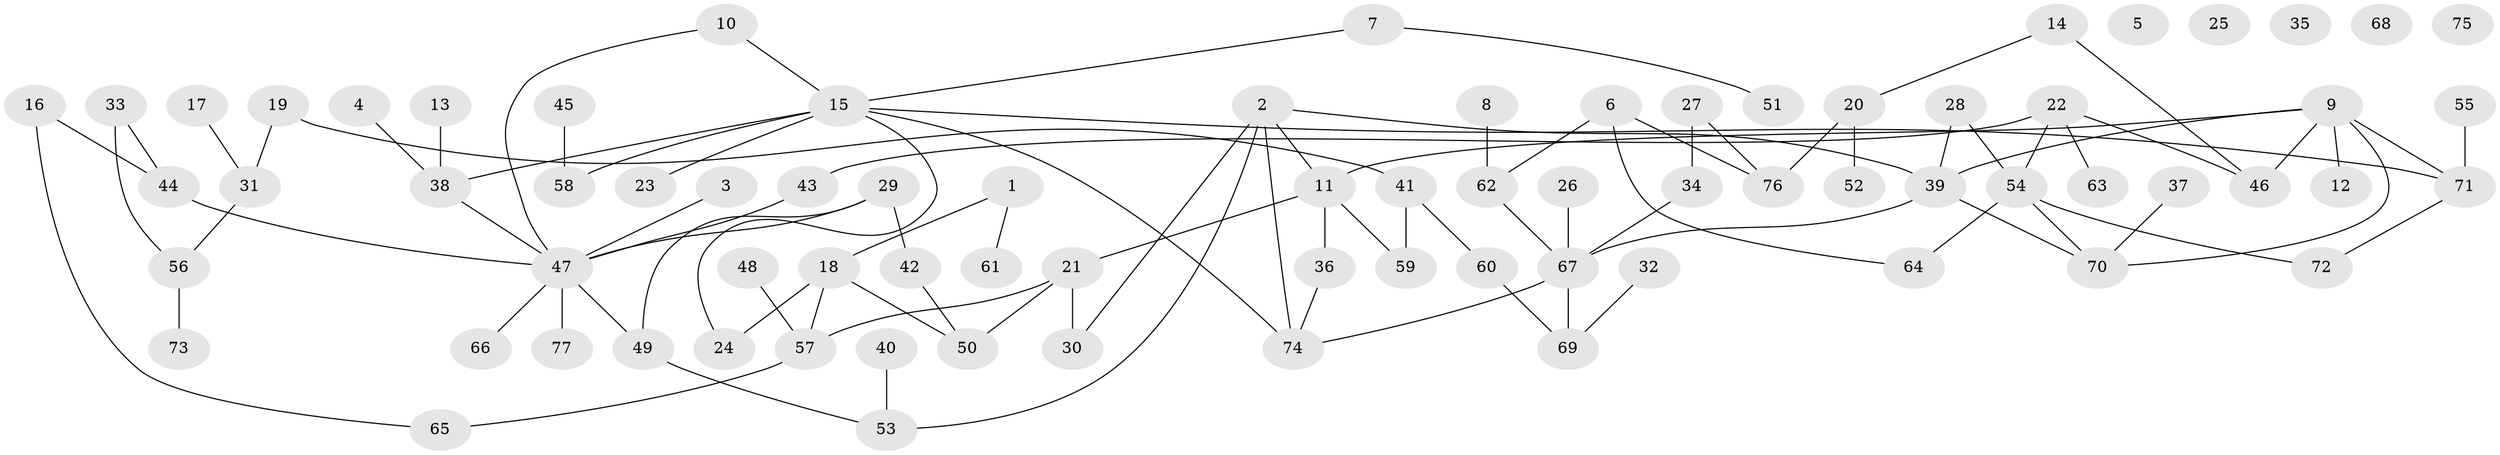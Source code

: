 // coarse degree distribution, {4: 0.11320754716981132, 5: 0.05660377358490566, 1: 0.3018867924528302, 0: 0.09433962264150944, 3: 0.1320754716981132, 6: 0.03773584905660377, 8: 0.018867924528301886, 2: 0.20754716981132076, 9: 0.018867924528301886, 7: 0.018867924528301886}
// Generated by graph-tools (version 1.1) at 2025/41/03/06/25 10:41:21]
// undirected, 77 vertices, 93 edges
graph export_dot {
graph [start="1"]
  node [color=gray90,style=filled];
  1;
  2;
  3;
  4;
  5;
  6;
  7;
  8;
  9;
  10;
  11;
  12;
  13;
  14;
  15;
  16;
  17;
  18;
  19;
  20;
  21;
  22;
  23;
  24;
  25;
  26;
  27;
  28;
  29;
  30;
  31;
  32;
  33;
  34;
  35;
  36;
  37;
  38;
  39;
  40;
  41;
  42;
  43;
  44;
  45;
  46;
  47;
  48;
  49;
  50;
  51;
  52;
  53;
  54;
  55;
  56;
  57;
  58;
  59;
  60;
  61;
  62;
  63;
  64;
  65;
  66;
  67;
  68;
  69;
  70;
  71;
  72;
  73;
  74;
  75;
  76;
  77;
  1 -- 18;
  1 -- 61;
  2 -- 11;
  2 -- 30;
  2 -- 39;
  2 -- 53;
  2 -- 74;
  3 -- 47;
  4 -- 38;
  6 -- 62;
  6 -- 64;
  6 -- 76;
  7 -- 15;
  7 -- 51;
  8 -- 62;
  9 -- 11;
  9 -- 12;
  9 -- 39;
  9 -- 46;
  9 -- 70;
  9 -- 71;
  10 -- 15;
  10 -- 47;
  11 -- 21;
  11 -- 36;
  11 -- 59;
  13 -- 38;
  14 -- 20;
  14 -- 46;
  15 -- 23;
  15 -- 24;
  15 -- 38;
  15 -- 58;
  15 -- 71;
  15 -- 74;
  16 -- 44;
  16 -- 65;
  17 -- 31;
  18 -- 24;
  18 -- 50;
  18 -- 57;
  19 -- 31;
  19 -- 41;
  20 -- 52;
  20 -- 76;
  21 -- 30;
  21 -- 50;
  21 -- 57;
  22 -- 43;
  22 -- 46;
  22 -- 54;
  22 -- 63;
  26 -- 67;
  27 -- 34;
  27 -- 76;
  28 -- 39;
  28 -- 54;
  29 -- 42;
  29 -- 47;
  29 -- 49;
  31 -- 56;
  32 -- 69;
  33 -- 44;
  33 -- 56;
  34 -- 67;
  36 -- 74;
  37 -- 70;
  38 -- 47;
  39 -- 67;
  39 -- 70;
  40 -- 53;
  41 -- 59;
  41 -- 60;
  42 -- 50;
  43 -- 47;
  44 -- 47;
  45 -- 58;
  47 -- 49;
  47 -- 66;
  47 -- 77;
  48 -- 57;
  49 -- 53;
  54 -- 64;
  54 -- 70;
  54 -- 72;
  55 -- 71;
  56 -- 73;
  57 -- 65;
  60 -- 69;
  62 -- 67;
  67 -- 69;
  67 -- 74;
  71 -- 72;
}
